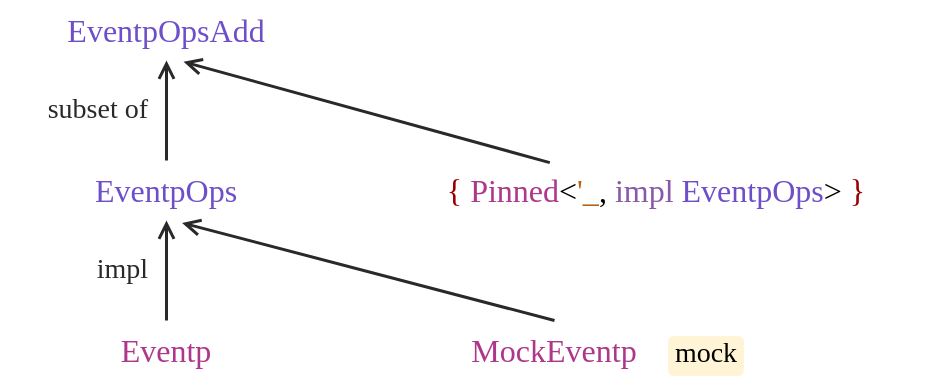 <mxfile version="28.2.0">
  <diagram name="第 1 页" id="UIN3GO888B8rErfqDr5A">
    <mxGraphModel dx="893" dy="592" grid="1" gridSize="10" guides="1" tooltips="1" connect="1" arrows="1" fold="1" page="1" pageScale="1" pageWidth="827" pageHeight="1169" math="0" shadow="0">
      <root>
        <mxCell id="0" />
        <mxCell id="1" parent="0" />
        <mxCell id="Plo0tUZFye36NhTZQ-1q-4" value="Eventp" style="text;html=1;align=center;verticalAlign=middle;whiteSpace=wrap;rounded=0;fontFamily=JetBrains Mono;fontColor=#AD378A;fontSize=16;convertToSvg=1;fontSource=https%3A%2F%2Ffonts.googleapis.com%2Fcss%3Ffamily%3DJetBrains%2BMono;" parent="1" vertex="1">
          <mxGeometry x="160" y="310" width="120" height="30" as="geometry" />
        </mxCell>
        <mxCell id="Plo0tUZFye36NhTZQ-1q-11" value="" style="endArrow=open;html=1;rounded=0;fontColor=#292929;strokeColor=#292929;strokeWidth=1.5;endFill=0;exitX=0.5;exitY=0;exitDx=0;exitDy=0;convertToSvg=1;entryX=0.5;entryY=1;entryDx=0;entryDy=0;" parent="1" source="Plo0tUZFye36NhTZQ-1q-4" target="KIk9HG0uW2oXtCKVA4iH-2" edge="1">
          <mxGeometry width="50" height="50" relative="1" as="geometry">
            <mxPoint x="230" y="120" as="sourcePoint" />
            <mxPoint x="220" y="260" as="targetPoint" />
          </mxGeometry>
        </mxCell>
        <mxCell id="Plo0tUZFye36NhTZQ-1q-12" value="impl" style="text;html=1;align=right;verticalAlign=middle;whiteSpace=wrap;rounded=0;fontSize=14;fontColor=#292929;fontFamily=Nunito;fontStyle=0;convertToSvg=1;fontSource=https%3A%2F%2Ffonts.googleapis.com%2Fcss%3Ffamily%3DNunito;" parent="1" vertex="1">
          <mxGeometry x="157" y="270" width="56" height="30" as="geometry" />
        </mxCell>
        <mxCell id="KIk9HG0uW2oXtCKVA4iH-1" value="MockEventp" style="text;html=1;align=center;verticalAlign=middle;whiteSpace=wrap;rounded=0;fontFamily=JetBrains Mono;fontColor=#AD378A;fontSize=16;convertToSvg=1;fontSource=https%3A%2F%2Ffonts.googleapis.com%2Fcss%3Ffamily%3DJetBrains%2BMono;" parent="1" vertex="1">
          <mxGeometry x="354" y="310" width="120" height="30" as="geometry" />
        </mxCell>
        <mxCell id="KIk9HG0uW2oXtCKVA4iH-2" value="EventpOps" style="text;html=1;align=center;verticalAlign=middle;whiteSpace=wrap;rounded=0;fontFamily=JetBrains Mono;fontColor=#6E4FC9;fontSize=16;convertToSvg=1;fontSource=https%3A%2F%2Ffonts.googleapis.com%2Fcss%3Ffamily%3DJetBrains%2BMono;" parent="1" vertex="1">
          <mxGeometry x="160" y="230" width="120" height="30" as="geometry" />
        </mxCell>
        <mxCell id="KIk9HG0uW2oXtCKVA4iH-5" value="" style="endArrow=open;html=1;rounded=0;fontColor=#292929;strokeColor=#292929;strokeWidth=1.5;endFill=0;exitX=0.5;exitY=0;exitDx=0;exitDy=0;convertToSvg=1;entryX=0.565;entryY=1.04;entryDx=0;entryDy=0;entryPerimeter=0;" parent="1" source="KIk9HG0uW2oXtCKVA4iH-1" target="KIk9HG0uW2oXtCKVA4iH-2" edge="1">
          <mxGeometry width="50" height="50" relative="1" as="geometry">
            <mxPoint x="230" y="320" as="sourcePoint" />
            <mxPoint x="230" y="270" as="targetPoint" />
          </mxGeometry>
        </mxCell>
        <mxCell id="KIk9HG0uW2oXtCKVA4iH-6" value="&lt;font style=&quot;color: rgb(153, 0, 0);&quot;&gt;{&lt;/font&gt; Pinned&lt;font style=&quot;color: rgb(0, 0, 0);&quot;&gt;&amp;lt;&lt;/font&gt;&lt;font style=&quot;color: rgb(183, 101, 20);&quot;&gt;&#39;_&lt;/font&gt;&lt;font style=&quot;color: rgb(0, 0, 0);&quot;&gt;,&lt;/font&gt; &lt;font style=&quot;color: rgb(137, 89, 168);&quot;&gt;impl&lt;/font&gt; &lt;font style=&quot;color: rgb(110, 79, 201);&quot;&gt;EventpOps&lt;/font&gt;&lt;font style=&quot;color: rgb(0, 0, 0);&quot;&gt;&amp;gt; &lt;/font&gt;&lt;font style=&quot;color: rgb(153, 0, 0);&quot;&gt;}&lt;/font&gt;" style="text;html=1;align=center;verticalAlign=middle;whiteSpace=wrap;rounded=0;fontFamily=JetBrains Mono;fontColor=#AD378A;fontSize=16;convertToSvg=1;fontSource=https%3A%2F%2Ffonts.googleapis.com%2Fcss%3Ffamily%3DJetBrains%2BMono;" parent="1" vertex="1">
          <mxGeometry x="320" y="230" width="290" height="30" as="geometry" />
        </mxCell>
        <mxCell id="KIk9HG0uW2oXtCKVA4iH-7" value="EventpOpsAdd" style="text;html=1;align=center;verticalAlign=middle;whiteSpace=wrap;rounded=0;fontFamily=JetBrains Mono;fontColor=#6E4FC9;fontSize=16;convertToSvg=1;fontSource=https%3A%2F%2Ffonts.googleapis.com%2Fcss%3Ffamily%3DJetBrains%2BMono;" parent="1" vertex="1">
          <mxGeometry x="160" y="150" width="120" height="30" as="geometry" />
        </mxCell>
        <mxCell id="KIk9HG0uW2oXtCKVA4iH-9" value="" style="endArrow=open;html=1;rounded=0;fontColor=#292929;strokeColor=#292929;strokeWidth=1.5;endFill=0;convertToSvg=1;" parent="1" source="KIk9HG0uW2oXtCKVA4iH-2" target="KIk9HG0uW2oXtCKVA4iH-7" edge="1">
          <mxGeometry width="50" height="50" relative="1" as="geometry">
            <mxPoint x="220" y="231" as="sourcePoint" />
            <mxPoint x="220" y="181" as="targetPoint" />
          </mxGeometry>
        </mxCell>
        <mxCell id="KIk9HG0uW2oXtCKVA4iH-10" value="" style="endArrow=open;html=1;rounded=0;fontColor=#292929;strokeColor=#292929;strokeWidth=1.5;endFill=0;exitX=0.316;exitY=0.035;exitDx=0;exitDy=0;convertToSvg=1;exitPerimeter=0;entryX=0.571;entryY=1.022;entryDx=0;entryDy=0;entryPerimeter=0;" parent="1" source="KIk9HG0uW2oXtCKVA4iH-6" target="KIk9HG0uW2oXtCKVA4iH-7" edge="1">
          <mxGeometry width="50" height="50" relative="1" as="geometry">
            <mxPoint x="414" y="231" as="sourcePoint" />
            <mxPoint x="228" y="182" as="targetPoint" />
          </mxGeometry>
        </mxCell>
        <mxCell id="KIk9HG0uW2oXtCKVA4iH-12" value="subset of" style="text;html=1;align=right;verticalAlign=middle;whiteSpace=wrap;rounded=0;fontSize=14;fontColor=#292929;fontFamily=Nunito;fontStyle=0;convertToSvg=1;fontSource=https%3A%2F%2Ffonts.googleapis.com%2Fcss%3Ffamily%3DNunito;" parent="1" vertex="1">
          <mxGeometry x="137" y="190" width="76" height="30" as="geometry" />
        </mxCell>
        <mxCell id="KIk9HG0uW2oXtCKVA4iH-13" value="mock" style="rounded=1;whiteSpace=wrap;html=1;strokeColor=none;fillColor=#FFF5D6;fontFamily=JetBrains Mono;fontSource=https%3A%2F%2Ffonts.googleapis.com%2Fcss%3Ffamily%3DJetBrains%2BMono;fontSize=14;spacingBottom=2;" parent="1" vertex="1">
          <mxGeometry x="471" y="318" width="38" height="20" as="geometry" />
        </mxCell>
      </root>
    </mxGraphModel>
  </diagram>
</mxfile>
